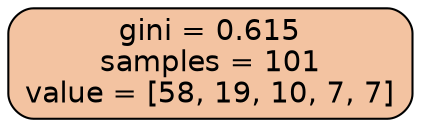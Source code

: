 digraph Tree {
node [shape=box, style="filled, rounded", color="black", fontname=helvetica] ;
edge [fontname=helvetica] ;
0 [label="gini = 0.615\nsamples = 101\nvalue = [58, 19, 10, 7, 7]", fillcolor="#e5813979"] ;
}